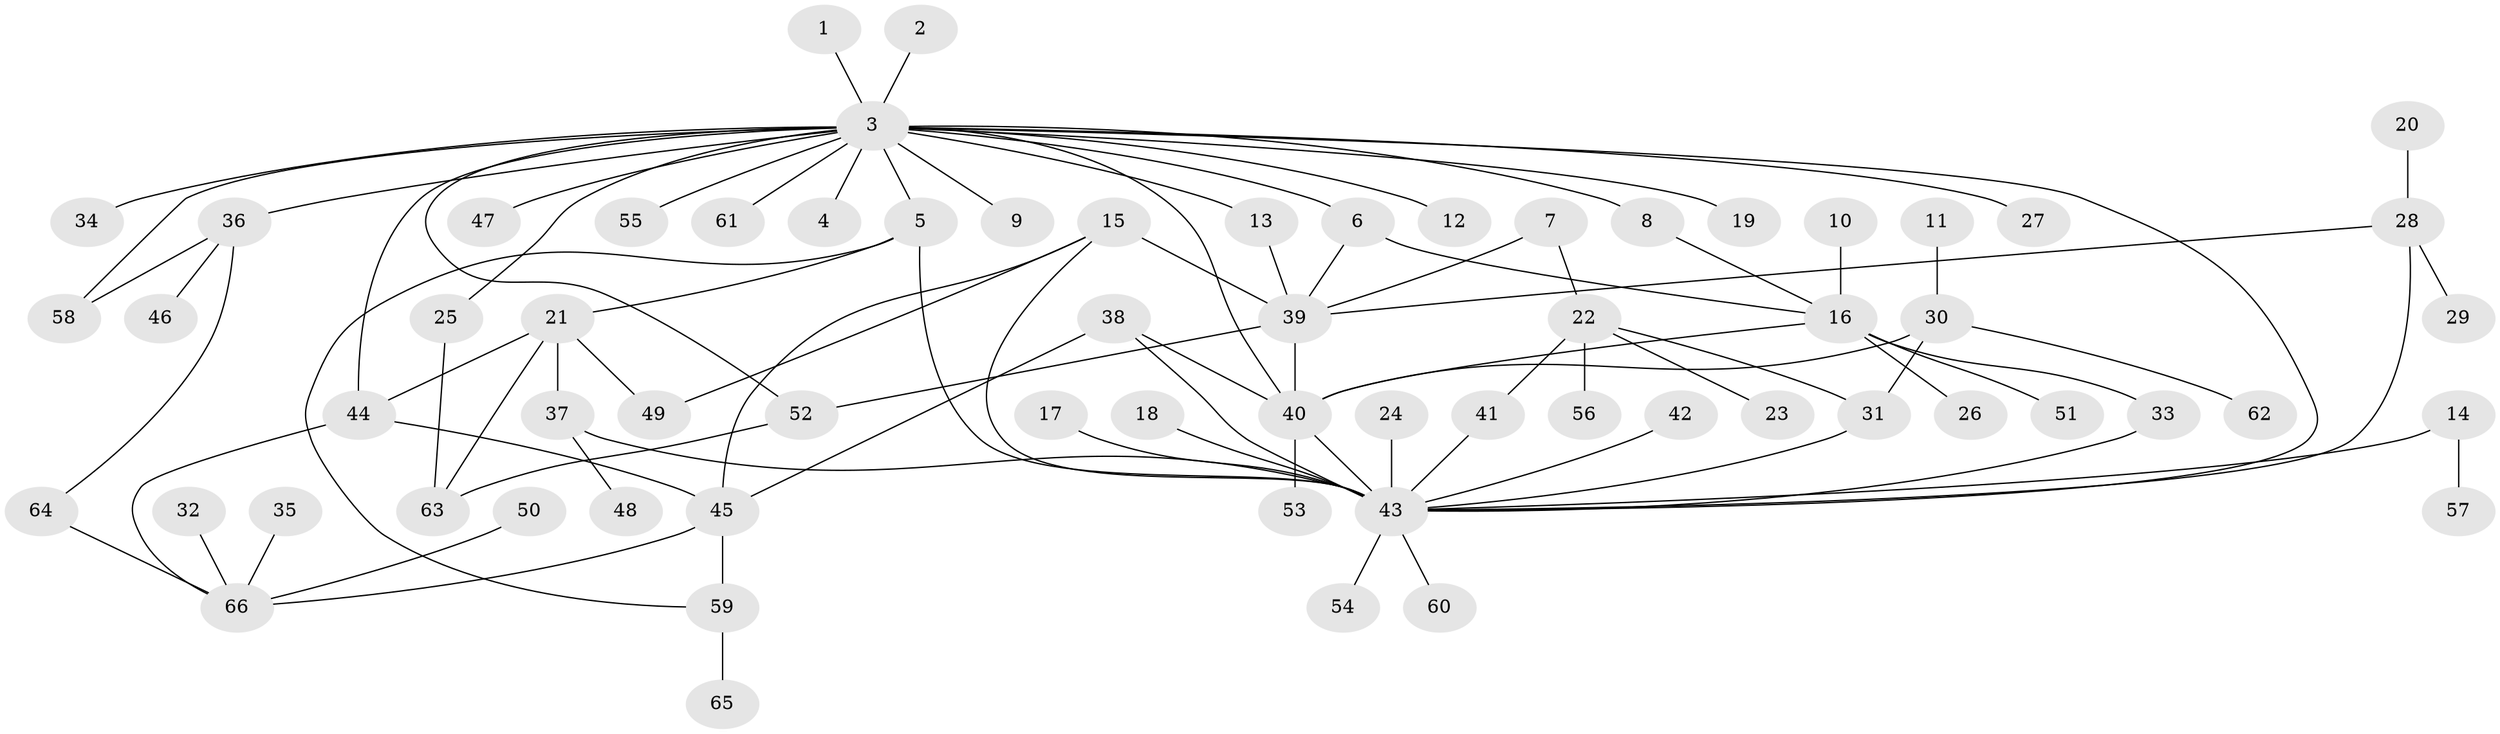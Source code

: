// original degree distribution, {3: 0.10852713178294573, 4: 0.046511627906976744, 5: 0.007751937984496124, 25: 0.007751937984496124, 2: 0.1937984496124031, 1: 0.5503875968992248, 21: 0.007751937984496124, 9: 0.031007751937984496, 8: 0.007751937984496124, 6: 0.023255813953488372, 7: 0.015503875968992248}
// Generated by graph-tools (version 1.1) at 2025/01/03/09/25 03:01:39]
// undirected, 66 vertices, 90 edges
graph export_dot {
graph [start="1"]
  node [color=gray90,style=filled];
  1;
  2;
  3;
  4;
  5;
  6;
  7;
  8;
  9;
  10;
  11;
  12;
  13;
  14;
  15;
  16;
  17;
  18;
  19;
  20;
  21;
  22;
  23;
  24;
  25;
  26;
  27;
  28;
  29;
  30;
  31;
  32;
  33;
  34;
  35;
  36;
  37;
  38;
  39;
  40;
  41;
  42;
  43;
  44;
  45;
  46;
  47;
  48;
  49;
  50;
  51;
  52;
  53;
  54;
  55;
  56;
  57;
  58;
  59;
  60;
  61;
  62;
  63;
  64;
  65;
  66;
  1 -- 3 [weight=1.0];
  2 -- 3 [weight=1.0];
  3 -- 4 [weight=1.0];
  3 -- 5 [weight=1.0];
  3 -- 6 [weight=1.0];
  3 -- 8 [weight=1.0];
  3 -- 9 [weight=1.0];
  3 -- 12 [weight=1.0];
  3 -- 13 [weight=1.0];
  3 -- 19 [weight=1.0];
  3 -- 25 [weight=1.0];
  3 -- 27 [weight=1.0];
  3 -- 34 [weight=1.0];
  3 -- 36 [weight=1.0];
  3 -- 40 [weight=1.0];
  3 -- 43 [weight=1.0];
  3 -- 44 [weight=1.0];
  3 -- 47 [weight=1.0];
  3 -- 52 [weight=1.0];
  3 -- 55 [weight=1.0];
  3 -- 58 [weight=1.0];
  3 -- 61 [weight=1.0];
  5 -- 21 [weight=1.0];
  5 -- 43 [weight=1.0];
  5 -- 59 [weight=1.0];
  6 -- 16 [weight=1.0];
  6 -- 39 [weight=1.0];
  7 -- 22 [weight=1.0];
  7 -- 39 [weight=1.0];
  8 -- 16 [weight=1.0];
  10 -- 16 [weight=1.0];
  11 -- 30 [weight=1.0];
  13 -- 39 [weight=1.0];
  14 -- 43 [weight=1.0];
  14 -- 57 [weight=1.0];
  15 -- 39 [weight=1.0];
  15 -- 43 [weight=1.0];
  15 -- 45 [weight=1.0];
  15 -- 49 [weight=1.0];
  16 -- 26 [weight=1.0];
  16 -- 33 [weight=1.0];
  16 -- 40 [weight=1.0];
  16 -- 51 [weight=1.0];
  17 -- 43 [weight=1.0];
  18 -- 43 [weight=1.0];
  20 -- 28 [weight=1.0];
  21 -- 37 [weight=1.0];
  21 -- 44 [weight=1.0];
  21 -- 49 [weight=1.0];
  21 -- 63 [weight=1.0];
  22 -- 23 [weight=1.0];
  22 -- 31 [weight=1.0];
  22 -- 41 [weight=1.0];
  22 -- 56 [weight=1.0];
  24 -- 43 [weight=1.0];
  25 -- 63 [weight=1.0];
  28 -- 29 [weight=1.0];
  28 -- 39 [weight=1.0];
  28 -- 43 [weight=1.0];
  30 -- 31 [weight=1.0];
  30 -- 40 [weight=1.0];
  30 -- 62 [weight=1.0];
  31 -- 43 [weight=1.0];
  32 -- 66 [weight=1.0];
  33 -- 43 [weight=1.0];
  35 -- 66 [weight=1.0];
  36 -- 46 [weight=1.0];
  36 -- 58 [weight=1.0];
  36 -- 64 [weight=1.0];
  37 -- 43 [weight=1.0];
  37 -- 48 [weight=1.0];
  38 -- 40 [weight=1.0];
  38 -- 43 [weight=2.0];
  38 -- 45 [weight=1.0];
  39 -- 40 [weight=1.0];
  39 -- 52 [weight=1.0];
  40 -- 43 [weight=1.0];
  40 -- 53 [weight=1.0];
  41 -- 43 [weight=1.0];
  42 -- 43 [weight=1.0];
  43 -- 54 [weight=1.0];
  43 -- 60 [weight=1.0];
  44 -- 45 [weight=1.0];
  44 -- 66 [weight=1.0];
  45 -- 59 [weight=2.0];
  45 -- 66 [weight=1.0];
  50 -- 66 [weight=1.0];
  52 -- 63 [weight=1.0];
  59 -- 65 [weight=1.0];
  64 -- 66 [weight=1.0];
}
